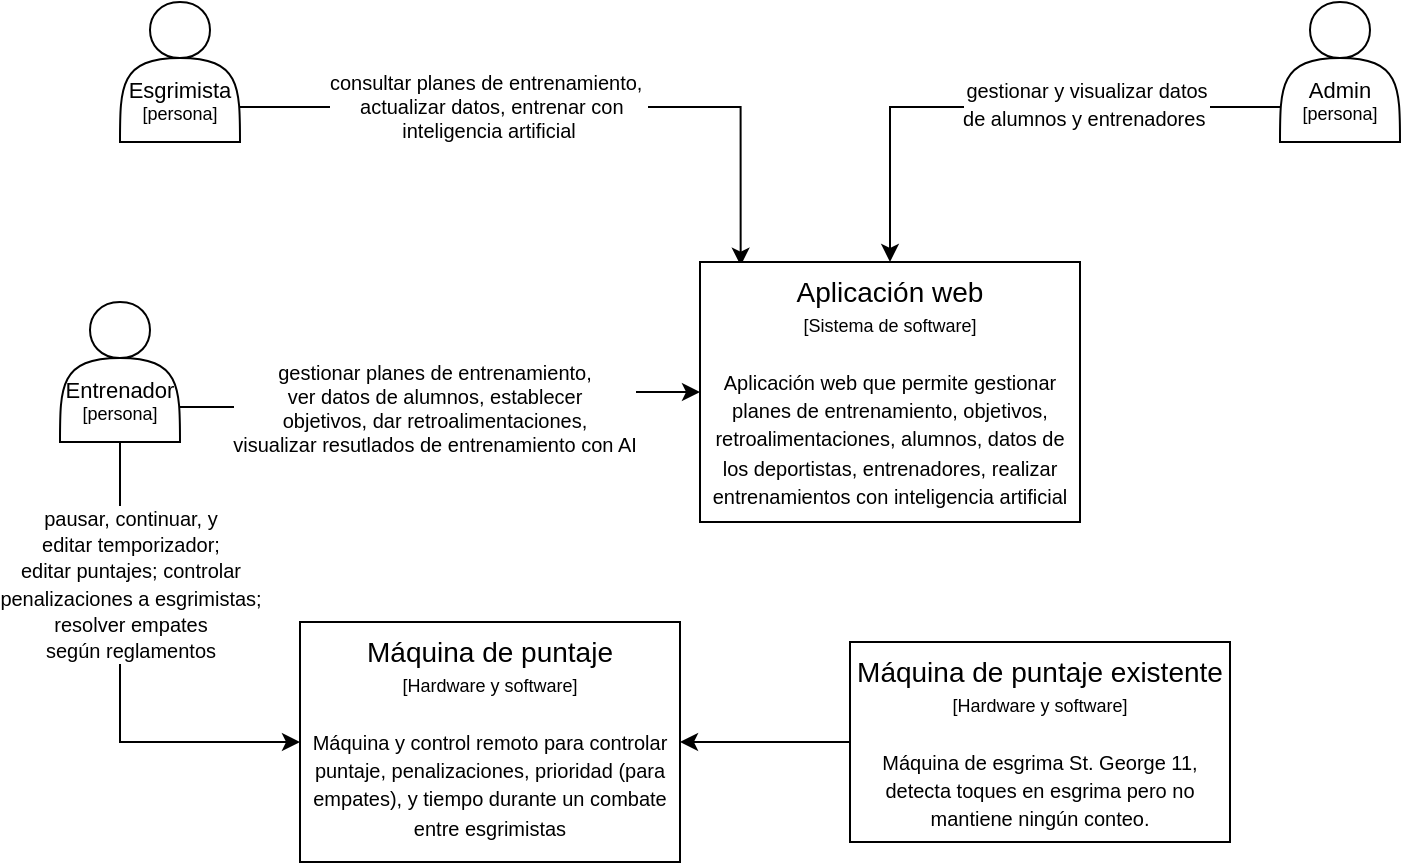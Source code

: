 <mxfile version="21.6.6" type="device">
  <diagram name="Page-1" id="YgEF8Rc6YDN5Ng1QnEPJ">
    <mxGraphModel dx="873" dy="514" grid="1" gridSize="10" guides="1" tooltips="1" connect="1" arrows="1" fold="1" page="1" pageScale="1" pageWidth="850" pageHeight="1100" math="0" shadow="0">
      <root>
        <mxCell id="0" />
        <mxCell id="1" parent="0" />
        <mxCell id="dZJAuWM4ClLpMtlekzl2-5" style="edgeStyle=orthogonalEdgeStyle;rounded=0;orthogonalLoop=1;jettySize=auto;html=1;exitX=1;exitY=0.75;exitDx=0;exitDy=0;entryX=0.107;entryY=0.014;entryDx=0;entryDy=0;entryPerimeter=0;" parent="1" source="dZJAuWM4ClLpMtlekzl2-1" target="dZJAuWM4ClLpMtlekzl2-4" edge="1">
          <mxGeometry relative="1" as="geometry" />
        </mxCell>
        <mxCell id="dZJAuWM4ClLpMtlekzl2-9" value="consultar planes de entrenamiento,&amp;nbsp;&lt;br&gt;&amp;nbsp;actualizar datos, entrenar con &lt;br&gt;inteligencia artificial" style="edgeLabel;html=1;align=center;verticalAlign=middle;resizable=0;points=[];fontSize=10;" parent="dZJAuWM4ClLpMtlekzl2-5" vertex="1" connectable="0">
          <mxGeometry x="-0.462" y="1" relative="1" as="geometry">
            <mxPoint x="35" as="offset" />
          </mxGeometry>
        </mxCell>
        <mxCell id="dZJAuWM4ClLpMtlekzl2-1" value="&lt;font style=&quot;font-size: 11px;&quot;&gt;Esgrimista&lt;/font&gt;&lt;br&gt;&lt;font style=&quot;font-size: 9px;&quot;&gt;[persona]&lt;/font&gt;" style="shape=actor;whiteSpace=wrap;html=1;fontSize=9;spacingTop=27;" parent="1" vertex="1">
          <mxGeometry x="60" y="100" width="60" height="70" as="geometry" />
        </mxCell>
        <mxCell id="dZJAuWM4ClLpMtlekzl2-6" style="edgeStyle=orthogonalEdgeStyle;rounded=0;orthogonalLoop=1;jettySize=auto;html=1;exitX=0;exitY=0.75;exitDx=0;exitDy=0;entryX=0.5;entryY=0;entryDx=0;entryDy=0;" parent="1" source="dZJAuWM4ClLpMtlekzl2-2" target="dZJAuWM4ClLpMtlekzl2-4" edge="1">
          <mxGeometry relative="1" as="geometry" />
        </mxCell>
        <mxCell id="dZJAuWM4ClLpMtlekzl2-10" value="&lt;span style=&quot;font-size: 10px;&quot;&gt;gestionar y visualizar datos &lt;br&gt;de alumnos y entrenadores&amp;nbsp;&lt;br&gt;&lt;/span&gt;" style="edgeLabel;html=1;align=center;verticalAlign=middle;resizable=0;points=[];" parent="dZJAuWM4ClLpMtlekzl2-6" vertex="1" connectable="0">
          <mxGeometry x="-0.232" y="-2" relative="1" as="geometry">
            <mxPoint x="7" as="offset" />
          </mxGeometry>
        </mxCell>
        <mxCell id="dZJAuWM4ClLpMtlekzl2-2" value="&lt;font style=&quot;font-size: 11px;&quot;&gt;Admin&lt;/font&gt;&lt;br&gt;&lt;font style=&quot;font-size: 9px;&quot;&gt;[persona]&lt;/font&gt;" style="shape=actor;whiteSpace=wrap;html=1;fontSize=9;spacingTop=27;" parent="1" vertex="1">
          <mxGeometry x="640" y="100" width="60" height="70" as="geometry" />
        </mxCell>
        <mxCell id="dZJAuWM4ClLpMtlekzl2-7" style="edgeStyle=orthogonalEdgeStyle;rounded=0;orthogonalLoop=1;jettySize=auto;html=1;exitX=1;exitY=0.75;exitDx=0;exitDy=0;" parent="1" source="dZJAuWM4ClLpMtlekzl2-3" target="dZJAuWM4ClLpMtlekzl2-4" edge="1">
          <mxGeometry relative="1" as="geometry" />
        </mxCell>
        <mxCell id="dZJAuWM4ClLpMtlekzl2-8" value="gestionar planes de entrenamiento, &lt;br&gt;ver datos de alumnos, establecer &lt;br&gt;objetivos, dar retroalimentaciones,&lt;br&gt;visualizar resutlados de entrenamiento con AI" style="edgeLabel;html=1;align=center;verticalAlign=middle;resizable=0;points=[];fontSize=10;" parent="dZJAuWM4ClLpMtlekzl2-7" vertex="1" connectable="0">
          <mxGeometry x="-0.267" relative="1" as="geometry">
            <mxPoint x="29" as="offset" />
          </mxGeometry>
        </mxCell>
        <mxCell id="dZJAuWM4ClLpMtlekzl2-12" style="edgeStyle=orthogonalEdgeStyle;rounded=0;orthogonalLoop=1;jettySize=auto;html=1;exitX=0.5;exitY=1;exitDx=0;exitDy=0;entryX=0;entryY=0.5;entryDx=0;entryDy=0;" parent="1" source="dZJAuWM4ClLpMtlekzl2-3" target="dZJAuWM4ClLpMtlekzl2-11" edge="1">
          <mxGeometry relative="1" as="geometry" />
        </mxCell>
        <mxCell id="dZJAuWM4ClLpMtlekzl2-13" value="&lt;span style=&quot;font-size: 10px;&quot;&gt;pausar, continuar, y &lt;br&gt;editar temporizador;&lt;br&gt;editar puntajes; controlar&lt;br&gt;penalizaciones a esgrimistas;&lt;br&gt;resolver empates &lt;br&gt;según reglamentos&lt;br&gt;&lt;/span&gt;" style="edgeLabel;html=1;align=center;verticalAlign=middle;resizable=0;points=[];" parent="dZJAuWM4ClLpMtlekzl2-12" vertex="1" connectable="0">
          <mxGeometry x="-0.605" y="1" relative="1" as="geometry">
            <mxPoint x="4" y="23" as="offset" />
          </mxGeometry>
        </mxCell>
        <mxCell id="dZJAuWM4ClLpMtlekzl2-3" value="&lt;font style=&quot;font-size: 11px;&quot;&gt;Entrenador&lt;br&gt;&lt;/font&gt;&lt;font style=&quot;font-size: 9px;&quot;&gt;[persona]&lt;/font&gt;" style="shape=actor;whiteSpace=wrap;html=1;fontSize=9;spacingTop=27;" parent="1" vertex="1">
          <mxGeometry x="30" y="250" width="60" height="70" as="geometry" />
        </mxCell>
        <mxCell id="dZJAuWM4ClLpMtlekzl2-4" value="&lt;font style=&quot;font-size: 14px;&quot;&gt;Aplicación web&lt;/font&gt;&lt;br&gt;&lt;font style=&quot;&quot;&gt;&lt;font style=&quot;font-size: 9px;&quot;&gt;[Sistema de software]&lt;/font&gt;&lt;br&gt;&lt;br&gt;&lt;span style=&quot;font-size: 10px;&quot;&gt;Aplicación web que permite gestionar planes de entrenamiento, objetivos, retroalimentaciones, alumnos, datos de los deportistas, entrenadores, realizar entrenamientos con inteligencia artificial&lt;/span&gt;&lt;br&gt;&lt;/font&gt;" style="whiteSpace=wrap;html=1;verticalAlign=top;" parent="1" vertex="1">
          <mxGeometry x="350" y="230" width="190" height="130" as="geometry" />
        </mxCell>
        <mxCell id="dZJAuWM4ClLpMtlekzl2-11" value="&lt;font style=&quot;font-size: 14px;&quot;&gt;Máquina de puntaje&lt;/font&gt;&lt;br&gt;&lt;font style=&quot;&quot;&gt;&lt;font style=&quot;font-size: 9px;&quot;&gt;[Hardware y software]&lt;/font&gt;&lt;br&gt;&lt;br&gt;&lt;span style=&quot;font-size: 10px;&quot;&gt;Máquina y control remoto para controlar puntaje, penalizaciones, prioridad (para empates), y tiempo durante un combate entre esgrimistas&lt;/span&gt;&lt;br&gt;&lt;/font&gt;" style="whiteSpace=wrap;html=1;verticalAlign=top;" parent="1" vertex="1">
          <mxGeometry x="150" y="410" width="190" height="120" as="geometry" />
        </mxCell>
        <mxCell id="w-3ks1satxyH2ldWEzO_-2" style="edgeStyle=orthogonalEdgeStyle;rounded=0;orthogonalLoop=1;jettySize=auto;html=1;exitX=0;exitY=0.5;exitDx=0;exitDy=0;" edge="1" parent="1" source="w-3ks1satxyH2ldWEzO_-1" target="dZJAuWM4ClLpMtlekzl2-11">
          <mxGeometry relative="1" as="geometry" />
        </mxCell>
        <mxCell id="w-3ks1satxyH2ldWEzO_-1" value="&lt;font style=&quot;font-size: 14px;&quot;&gt;Máquina de puntaje existente&lt;/font&gt;&lt;br&gt;&lt;font style=&quot;&quot;&gt;&lt;font style=&quot;font-size: 9px;&quot;&gt;[Hardware y software]&lt;/font&gt;&lt;br&gt;&lt;br&gt;&lt;span style=&quot;font-size: 10px;&quot;&gt;Máquina de esgrima St. George 11, detecta toques en esgrima pero no mantiene ningún&amp;nbsp;conteo.&lt;/span&gt;&lt;br&gt;&lt;/font&gt;" style="whiteSpace=wrap;html=1;verticalAlign=top;" vertex="1" parent="1">
          <mxGeometry x="425" y="420" width="190" height="100" as="geometry" />
        </mxCell>
      </root>
    </mxGraphModel>
  </diagram>
</mxfile>
